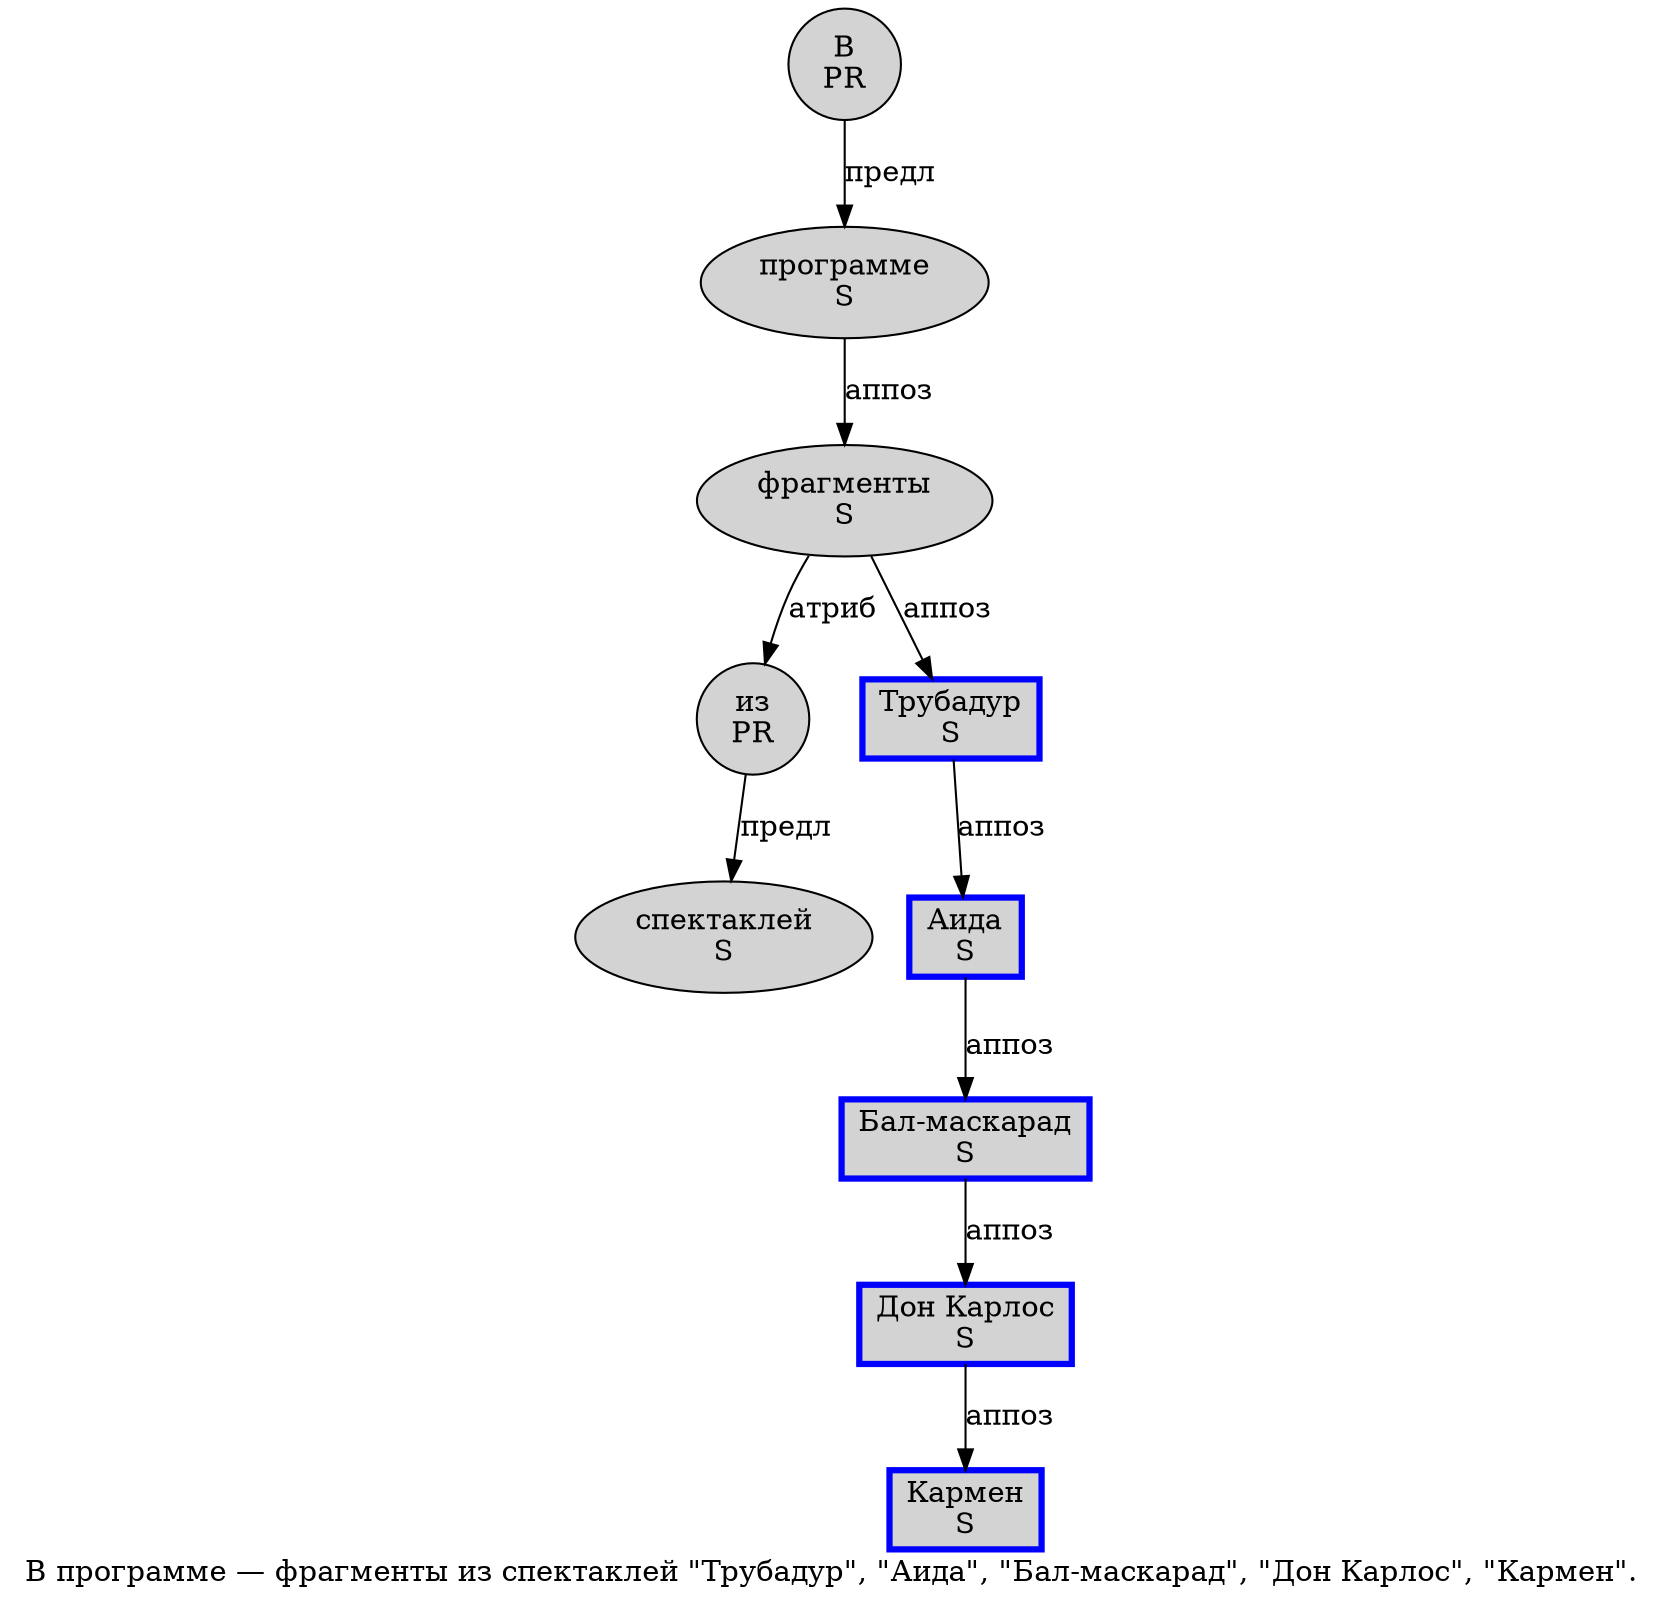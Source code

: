 digraph SENTENCE_208 {
	graph [label="В программе — фрагменты из спектаклей \"Трубадур\", \"Аида\", \"Бал-маскарад\", \"Дон Карлос\", \"Кармен\"."]
	node [style=filled]
		0 [label="В
PR" color="" fillcolor=lightgray penwidth=1 shape=ellipse]
		1 [label="программе
S" color="" fillcolor=lightgray penwidth=1 shape=ellipse]
		3 [label="фрагменты
S" color="" fillcolor=lightgray penwidth=1 shape=ellipse]
		4 [label="из
PR" color="" fillcolor=lightgray penwidth=1 shape=ellipse]
		5 [label="спектаклей
S" color="" fillcolor=lightgray penwidth=1 shape=ellipse]
		7 [label="Трубадур
S" color=blue fillcolor=lightgray penwidth=3 shape=box]
		11 [label="Аида
S" color=blue fillcolor=lightgray penwidth=3 shape=box]
		15 [label="Бал-маскарад
S" color=blue fillcolor=lightgray penwidth=3 shape=box]
		19 [label="Дон Карлос
S" color=blue fillcolor=lightgray penwidth=3 shape=box]
		23 [label="Кармен
S" color=blue fillcolor=lightgray penwidth=3 shape=box]
			4 -> 5 [label="предл"]
			1 -> 3 [label="аппоз"]
			3 -> 4 [label="атриб"]
			3 -> 7 [label="аппоз"]
			7 -> 11 [label="аппоз"]
			11 -> 15 [label="аппоз"]
			15 -> 19 [label="аппоз"]
			0 -> 1 [label="предл"]
			19 -> 23 [label="аппоз"]
}